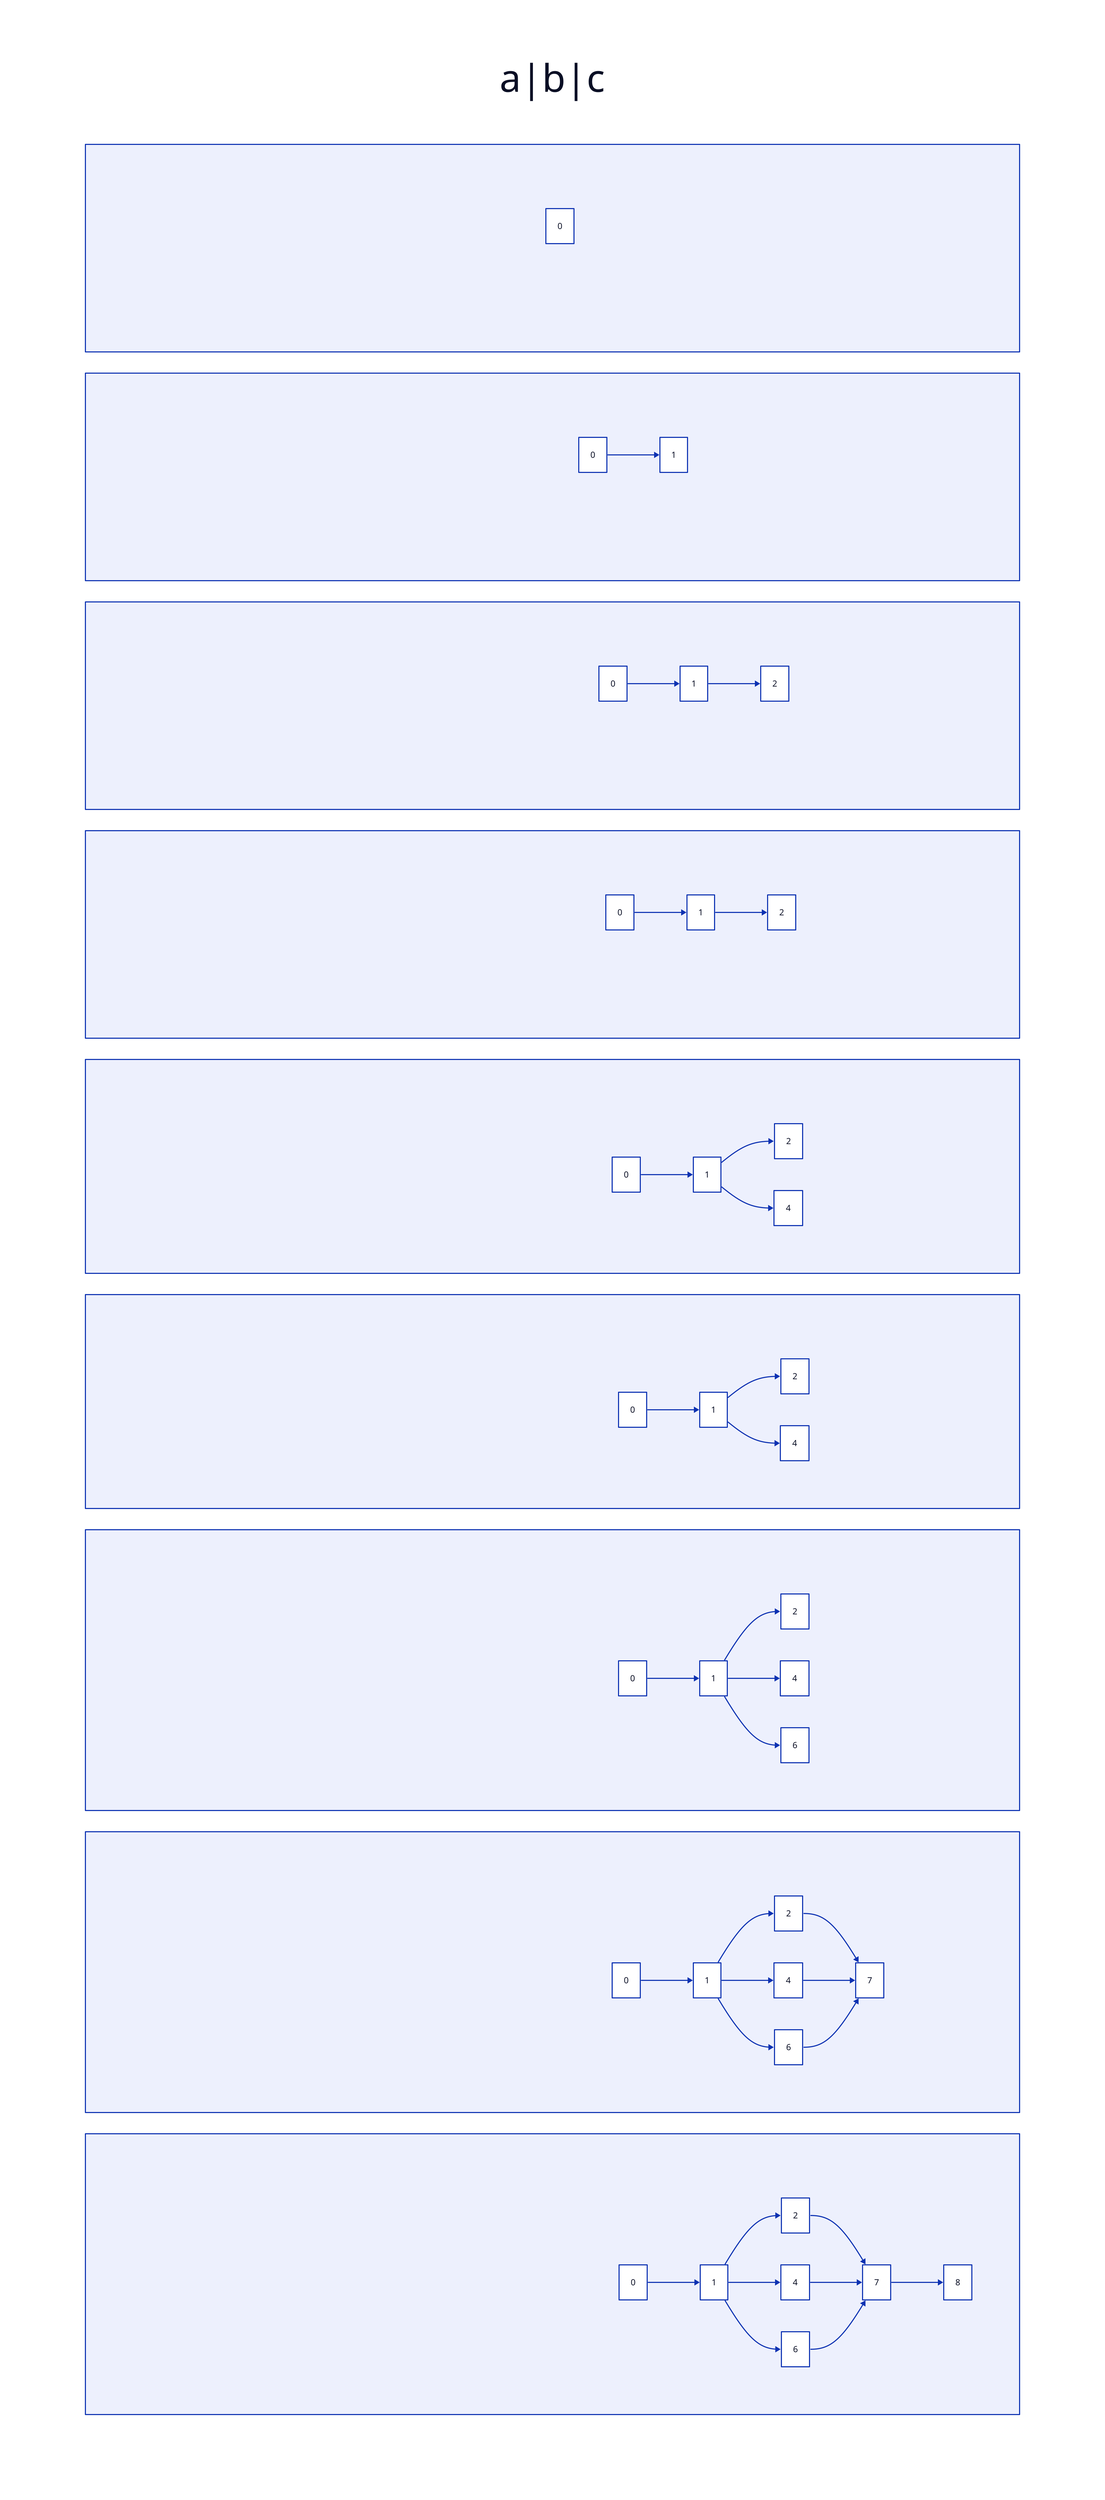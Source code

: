 vars: {
  d2-config: {
    theme-id: 102 # 300
  }
}
title: a|b|c {
  shape: text
  near: top-center
  style: {font-size: 72}
}
main: {
  grid-rows: 9
  style: {opacity: 0}
  step1: {
    label: ""
    grid-columns: 4
    direction: right
    exp: ||md
      ## Tokens
      \> **(0, \<SOS\>)**\
      (1, ()\
      (2, a)\
      (3, |)\
      (4, b)\
      (5, |)\
      (6, c)\
      (7, ))\
      (8, \<EOS\>)
    ||
    values: ||md
      | |Current|New|
      |-|-|-|
      |from| |0|
      |group| | |
      |groupStack|[]|[0]|
      |groupMap|{}|{0:[]}|
    ||
    edges: ||md
      ## Edges
    ||
    graph: {
      style: {opacity: 0}
      direction: right
      0
    }
  }
  step2: {
    label: ""
    grid-columns: 4
    direction: right
    exp: ||md
      ## Tokens
      (0, \<SOS\>)\
      \> **(1, ()**\
      (2, a)\
      (3, |)\
      (4, b)\
      (5, |)\
      (6, c)\
      (7, ))\
      (8, \<EOS\>)
    ||
    values: ||md
      | |Current|New|
      |-|-|-|
      |from|0|1|
      |group| | |
      |groupStack|[0]|[0,1]|
      |groupMap|{0:[]}|{0:[],1:[]}|
    ||
    edges: ||md
      ## Edges
      **{0, 1}**
    ||
    graph: {
      style: {opacity: 0}
      direction: right
      0 -> 1
    }
  }
  step3: {
    label: ""
    grid-columns: 4
    direction: right
    exp: ||md
      ## Tokens
      (0, \<SOS\>)\
      (1, ()\
      \> **(2, a)**\
      (3, |)\
      (4, b)\
      (5, |)\
      (6, c)\
      (7, ))\
      (8, \<EOS\>)
    ||
    values: ||md
      | |Current|New|
      |-|-|-|
      |from|1|2|
      |group| | |
      |groupStack|[0,1]|[0,1]|
      |groupMap|{0:[],1:[]}|{0:[],1:[]}|
    ||
    edges: ||md
      ## Edges
      {0, 1}\
      **{1, 2}**
    ||
    graph: {
      style: {opacity: 0}
      direction: right
      0 -> 1
      1 -> 2
    }
  }
  step4: {
    label: ""
    grid-columns: 4
    direction: right
    exp: ||md
      ## Tokens
      (0, \<SOS\>)\
      (1, ()\
      (2, a)\
      \> **(3, |)**\
      (4, b)\
      (5, |)\
      (6, c)\
      (7, ))\
      (8, \<EOS\>)
    ||
    values: ||md
      | |Current|New|
      |-|-|-|
      |from|2|1|
      |group| |1|
      |groupStack|[0,1]|[0,1]|
      |groupMap|{0:[],1:[]}|{0:[],1:[2]}|
    ||
    edges: ||md
      ## Edges
      {0, 1}\
      {1, 2}
    ||
    graph: {
      style: {opacity: 0}
      direction: right
      0 -> 1
      1 -> 2
    }
  }
  step5: {
    label: ""
    grid-columns: 4
    direction: right
    exp: ||md
      ## Tokens
      (0, \<SOS\>)\
      (1, ()\
      (2, a)\
      (3, |)\
      \> **(4, b)**\
      (5, |)\
      (6, c)\
      (7, ))\
      (8, \<EOS\>)
    ||
    values: ||md
      | |Current|New|
      |-|-|-|
      |from|1|4|
      |group|1|1|
      |groupStack|[0,1]|[0,1]|
      |groupMap|{0:[],1:[2]}|{0:[],1:[2]}|
    ||
    edges: ||md
      ## Edges
      {0, 1}\
      {1, 2}\
      **{1, 4}**
    ||
    graph: {
      style: {opacity: 0}
      direction: right
      0 -> 1
      1 -> 2
      1 -> 4
    }
  }
  step6: {
    label: ""
    grid-columns: 4
    direction: right
    exp: ||md
      ## Tokens
      (0, \<SOS\>)\
      (1, ()\
      (2, a)\
      (3, |)\
      (4, b)\
      \> **(5, |)**\
      (6, c)\
      (7, ))\
      (8, \<EOS\>)
    ||
    values: ||md
      | |Current|New|
      |-|-|-|
      |from|4|1|
      |group|1|1|
      |groupStack|[0,1]|[0,1]|
      |groupMap|{0:[],1:[2]}|{0:[],1:[2,4]}|
    ||
    edges: ||md
      ## Edges
      {0, 1}\
      {1, 2}\
      {1, 4}
    ||
    graph: {
      style: {opacity: 0}
      direction: right
      0 -> 1
      1 -> 2
      1 -> 4
    }
  }
  step7: {
    label: ""
    grid-columns: 4
    direction: right
    exp: ||md
      ## Tokens
      (0, \<SOS\>)\
      (1, ()\
      (2, a)\
      (3, |)\
      (4, b)\
      (5, |)\
      \> **(6, c)**\
      (7, ))\
      (8, \<EOS\>)
    ||
    values: ||md
      | |Current|New|
      |-|-|-|
      |from|1|6|
      |group|1|1|
      |groupStack|[0,1]|[0,1]|
      |groupMap|{0:[],1:[2]}|{0:[],1:[2,4]}|
    ||
    edges: ||md
      ## Edges
      {0, 1}\
      {1, 2}\
      {1, 4}\
      **{1, 6}**
    ||
    graph: {
      style: {opacity: 0}
      direction: right
      0 -> 1
      1 -> 2
      1 -> 4
      1 -> 6
    }
  }
  step8: {
    label: ""
    grid-columns: 4
    direction: right
    exp: ||md
      ## Tokens
      (0, \<SOS\>)\
      (1, ()\
      (2, a)\
      (3, |)\
      (4, b)\
      (5, |)\
      (6, c)\
      \> **(7, ))**\
      (8, \<EOS\>)
    ||
    values: ||md
      | |Current|New|
      |-|-|-|
      |from|6|7|
      |group|1|1|
      |groupStack|[0,1]|[0]|
      |groupMap|{0:[],1:[2]}|{0:[],1:[2,4]}|
    ||
    edges: ||md
      ## Edges
      {0, 1}\
      {1, 2}\
      {1, 4}\
      {1, 6}\
      **{2, 7}**\
      **{4, 7}**\
      **{6, 7}**
    ||
    graph: {
      style: {opacity: 0}
      direction: right
      0 -> 1
      1 -> 2
      1 -> 4
      1 -> 6
      2 -> 7
      4 -> 7
      6 -> 7
    }
  }
    step9: {
    label: ""
    grid-columns: 4
    direction: right
    exp: ||md
      ## Tokens
      (0, \<SOS\>)\
      (1, ()\
      (2, a)\
      (3, |)\
      (4, b)\
      (5, |)\
      (6, c)\
      (7, ))\
      \> **(8, \<EOS\>)**
    ||
    values: ||md
      | |Current|New|
      |-|-|-|
      |from|7|8|
      |group|1|1|
      |groupStack|[0,1]|[0]|
      |groupMap|{0:[],1:[2]}|{0:[],1:[2,4]}|
    ||
    edges: ||md
      ## Edges
      {0, 1}\
      {1, 2}\
      {1, 4}\
      {1, 6}\
      {2, 7}\
      {4, 7}\
      {6, 7}\
      **{7, 8}**
    ||
    graph: {
      style: {opacity: 0}
      direction: right
      0 -> 1
      1 -> 2
      1 -> 4
      1 -> 6
      2 -> 7
      4 -> 7
      6 -> 7
      7 -> 8
    }
  }
}

